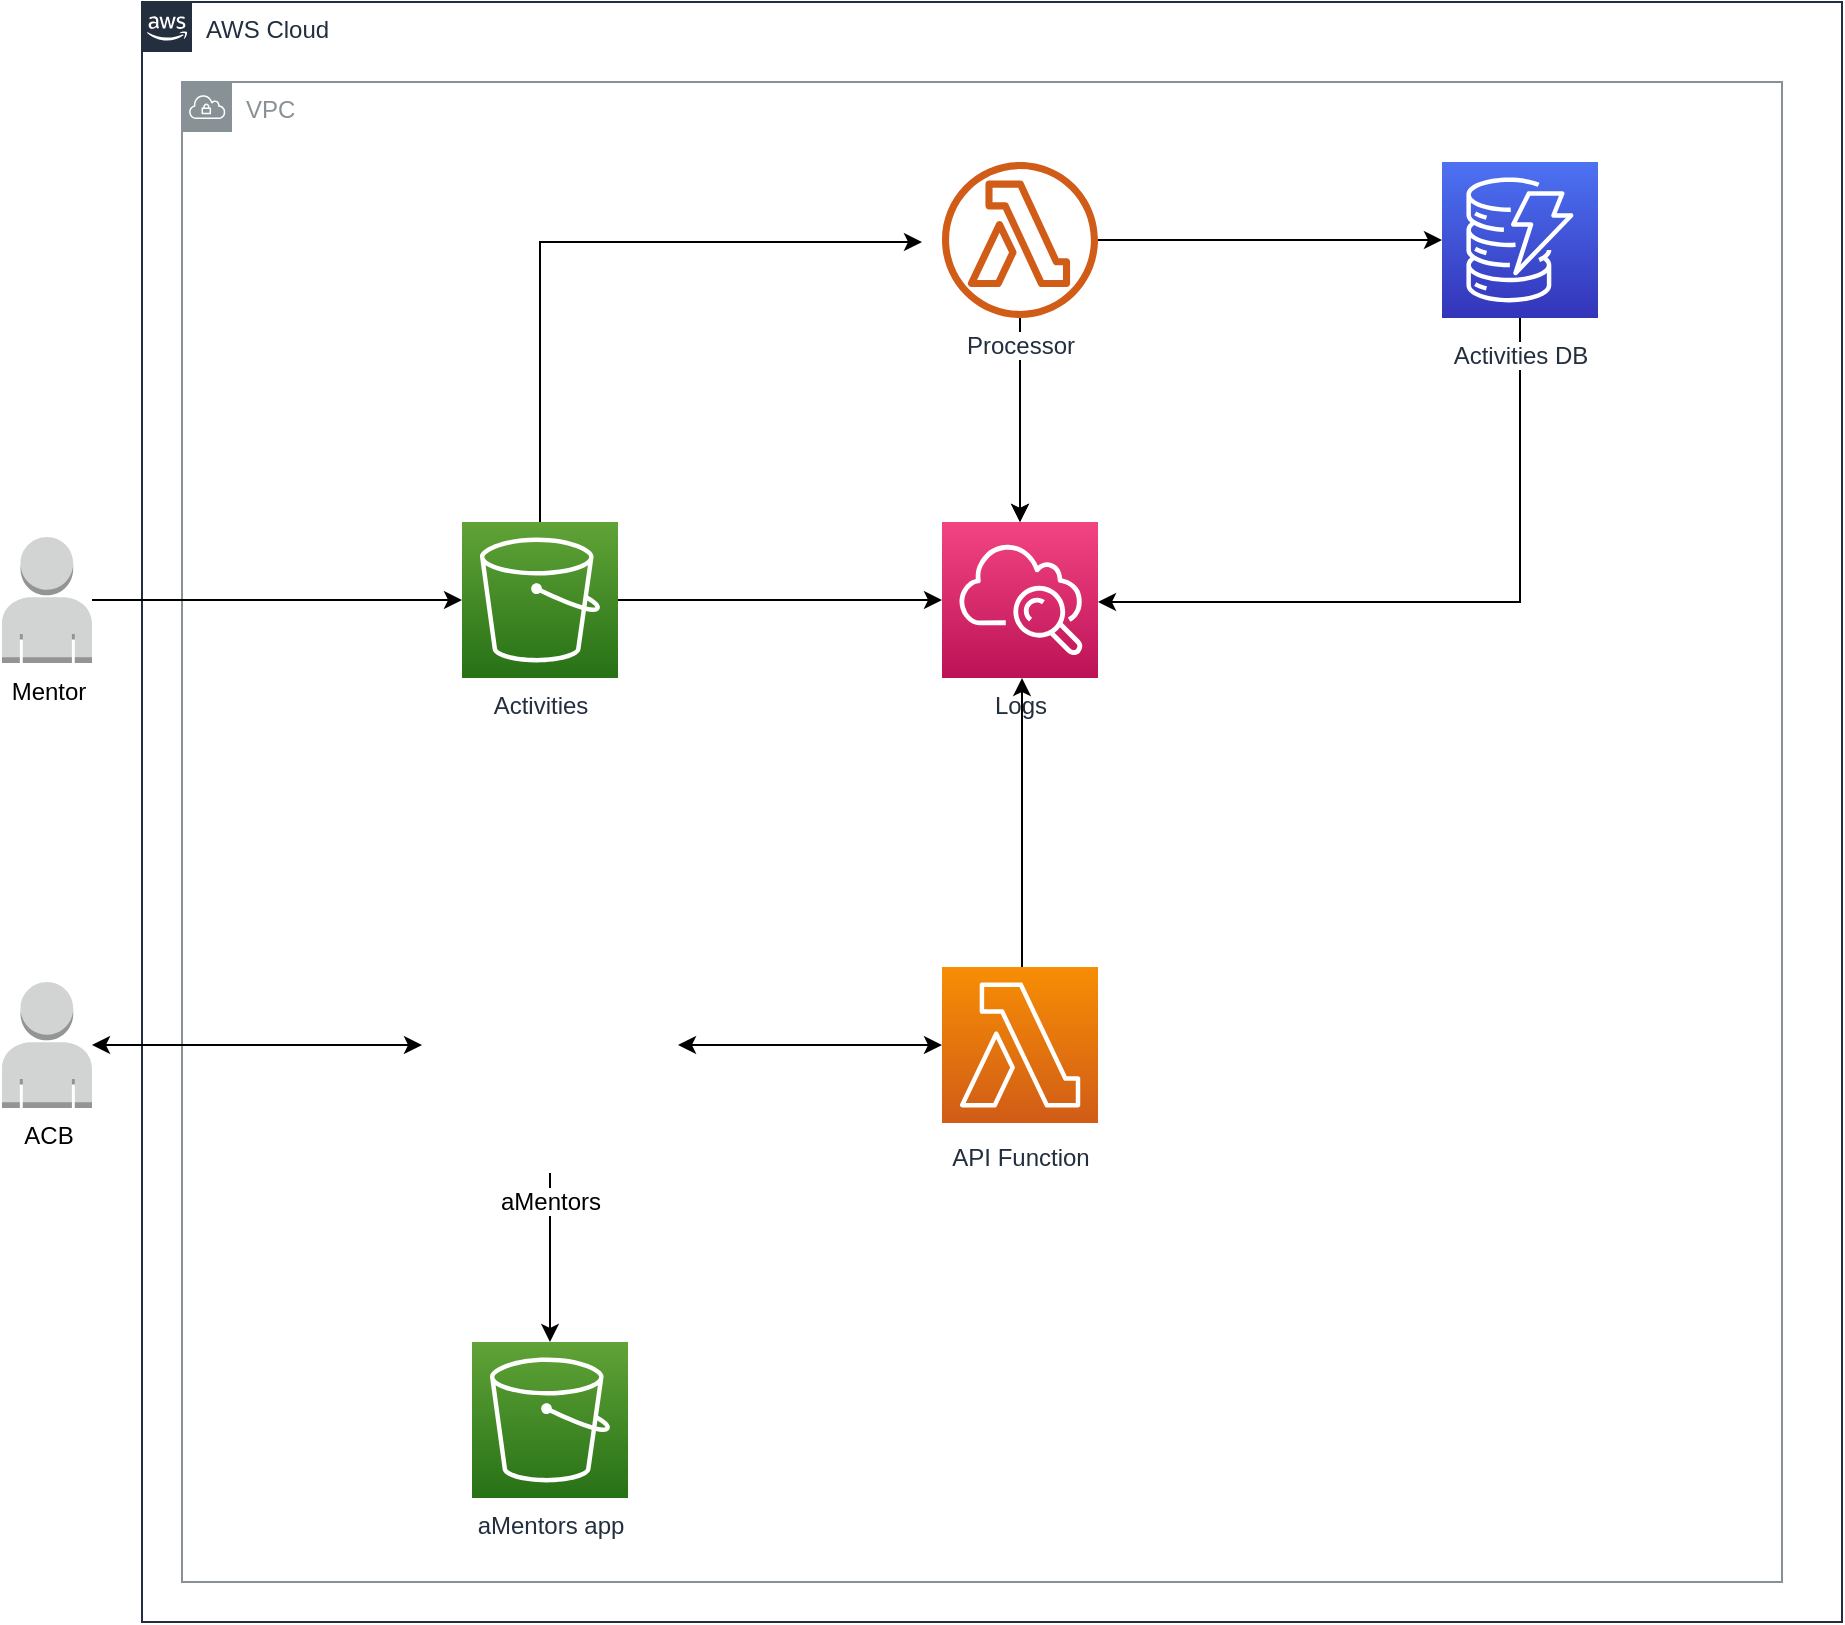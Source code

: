 <mxfile version="20.6.2" type="github">
  <diagram id="Ht1M8jgEwFfnCIfOTk4-" name="Page-1">
    <mxGraphModel dx="1422" dy="1589" grid="1" gridSize="10" guides="1" tooltips="1" connect="1" arrows="1" fold="1" page="1" pageScale="1" pageWidth="1169" pageHeight="827" math="0" shadow="0">
      <root>
        <mxCell id="0" />
        <mxCell id="1" parent="0" />
        <mxCell id="wQ1obBXAaNG1iILkcRS5-5" value="AWS Cloud" style="points=[[0,0],[0.25,0],[0.5,0],[0.75,0],[1,0],[1,0.25],[1,0.5],[1,0.75],[1,1],[0.75,1],[0.5,1],[0.25,1],[0,1],[0,0.75],[0,0.5],[0,0.25]];outlineConnect=0;gradientColor=none;html=1;whiteSpace=wrap;fontSize=12;fontStyle=0;container=1;pointerEvents=0;collapsible=0;recursiveResize=0;shape=mxgraph.aws4.group;grIcon=mxgraph.aws4.group_aws_cloud_alt;strokeColor=#232F3E;fillColor=none;verticalAlign=top;align=left;spacingLeft=30;fontColor=#232F3E;dashed=0;" vertex="1" parent="1">
          <mxGeometry x="160" y="-10" width="850" height="810" as="geometry" />
        </mxCell>
        <mxCell id="wQ1obBXAaNG1iILkcRS5-6" value="VPC" style="sketch=0;outlineConnect=0;gradientColor=none;html=1;whiteSpace=wrap;fontSize=12;fontStyle=0;shape=mxgraph.aws4.group;grIcon=mxgraph.aws4.group_vpc;strokeColor=#879196;fillColor=none;verticalAlign=top;align=left;spacingLeft=30;fontColor=#879196;dashed=0;" vertex="1" parent="wQ1obBXAaNG1iILkcRS5-5">
          <mxGeometry x="20" y="40" width="800" height="750" as="geometry" />
        </mxCell>
        <mxCell id="UEzPUAAOIrF-is8g5C7q-121" value="Logs" style="outlineConnect=0;fontColor=#232F3E;gradientColor=#F34482;gradientDirection=north;fillColor=#BC1356;strokeColor=#ffffff;dashed=0;verticalLabelPosition=bottom;verticalAlign=top;align=center;html=1;fontSize=12;fontStyle=0;aspect=fixed;shape=mxgraph.aws4.resourceIcon;resIcon=mxgraph.aws4.cloudwatch;labelBackgroundColor=#ffffff;" parent="wQ1obBXAaNG1iILkcRS5-5" vertex="1">
          <mxGeometry x="400.0" y="260" width="78" height="78" as="geometry" />
        </mxCell>
        <mxCell id="wQ1obBXAaNG1iILkcRS5-14" style="edgeStyle=orthogonalEdgeStyle;rounded=0;orthogonalLoop=1;jettySize=auto;html=1;" edge="1" parent="wQ1obBXAaNG1iILkcRS5-5" source="UEzPUAAOIrF-is8g5C7q-113" target="UEzPUAAOIrF-is8g5C7q-121">
          <mxGeometry relative="1" as="geometry">
            <Array as="points">
              <mxPoint x="440" y="410" />
              <mxPoint x="440" y="410" />
            </Array>
          </mxGeometry>
        </mxCell>
        <mxCell id="UEzPUAAOIrF-is8g5C7q-113" value="API Function" style="outlineConnect=0;fontColor=#232F3E;gradientColor=#F78E04;gradientDirection=north;fillColor=#D05C17;strokeColor=#ffffff;dashed=0;verticalLabelPosition=bottom;verticalAlign=top;align=center;html=1;fontSize=12;fontStyle=0;aspect=fixed;shape=mxgraph.aws4.resourceIcon;resIcon=mxgraph.aws4.lambda;labelBackgroundColor=#ffffff;spacingTop=3;" parent="wQ1obBXAaNG1iILkcRS5-5" vertex="1">
          <mxGeometry x="400" y="482.5" width="78" height="78" as="geometry" />
        </mxCell>
        <mxCell id="wQ1obBXAaNG1iILkcRS5-20" style="edgeStyle=orthogonalEdgeStyle;rounded=0;orthogonalLoop=1;jettySize=auto;html=1;startArrow=none;startFill=0;" edge="1" parent="wQ1obBXAaNG1iILkcRS5-5" source="wQ1obBXAaNG1iILkcRS5-17" target="wQ1obBXAaNG1iILkcRS5-19">
          <mxGeometry relative="1" as="geometry" />
        </mxCell>
        <mxCell id="wQ1obBXAaNG1iILkcRS5-23" style="edgeStyle=orthogonalEdgeStyle;rounded=0;orthogonalLoop=1;jettySize=auto;html=1;startArrow=classic;startFill=1;" edge="1" parent="wQ1obBXAaNG1iILkcRS5-5" source="wQ1obBXAaNG1iILkcRS5-17" target="UEzPUAAOIrF-is8g5C7q-113">
          <mxGeometry relative="1" as="geometry" />
        </mxCell>
        <mxCell id="wQ1obBXAaNG1iILkcRS5-17" value="aMentors" style="shape=image;html=1;verticalAlign=top;verticalLabelPosition=bottom;labelBackgroundColor=#ffffff;imageAspect=0;aspect=fixed;image=https://cdn1.iconfinder.com/data/icons/seo-and-web-development-6/32/Web_website_favorite_site_star-128.png" vertex="1" parent="wQ1obBXAaNG1iILkcRS5-5">
          <mxGeometry x="140" y="457.5" width="128" height="128" as="geometry" />
        </mxCell>
        <mxCell id="wQ1obBXAaNG1iILkcRS5-19" value="aMentors app" style="outlineConnect=0;fontColor=#232F3E;gradientColor=#60A337;gradientDirection=north;fillColor=#277116;strokeColor=#ffffff;dashed=0;verticalLabelPosition=bottom;verticalAlign=top;align=center;html=1;fontSize=12;fontStyle=0;aspect=fixed;shape=mxgraph.aws4.resourceIcon;resIcon=mxgraph.aws4.s3;labelBackgroundColor=#ffffff;" vertex="1" parent="wQ1obBXAaNG1iILkcRS5-5">
          <mxGeometry x="165.0" y="670" width="78" height="78" as="geometry" />
        </mxCell>
        <mxCell id="wQ1obBXAaNG1iILkcRS5-4" style="edgeStyle=orthogonalEdgeStyle;rounded=0;orthogonalLoop=1;jettySize=auto;html=1;" edge="1" parent="1" source="UEzPUAAOIrF-is8g5C7q-115" target="UEzPUAAOIrF-is8g5C7q-119">
          <mxGeometry relative="1" as="geometry" />
        </mxCell>
        <mxCell id="wQ1obBXAaNG1iILkcRS5-7" style="edgeStyle=orthogonalEdgeStyle;rounded=0;orthogonalLoop=1;jettySize=auto;html=1;" edge="1" parent="1" source="UEzPUAAOIrF-is8g5C7q-115" target="UEzPUAAOIrF-is8g5C7q-121">
          <mxGeometry relative="1" as="geometry" />
        </mxCell>
        <mxCell id="wQ1obBXAaNG1iILkcRS5-21" value="" style="edgeStyle=orthogonalEdgeStyle;rounded=0;orthogonalLoop=1;jettySize=auto;html=1;startArrow=none;startFill=0;" edge="1" parent="1" source="UEzPUAAOIrF-is8g5C7q-115" target="UEzPUAAOIrF-is8g5C7q-121">
          <mxGeometry relative="1" as="geometry" />
        </mxCell>
        <mxCell id="UEzPUAAOIrF-is8g5C7q-115" value="Processor" style="outlineConnect=0;fontColor=#232F3E;gradientColor=none;fillColor=#D05C17;strokeColor=none;dashed=0;verticalLabelPosition=bottom;verticalAlign=top;align=center;html=1;fontSize=12;fontStyle=0;aspect=fixed;pointerEvents=1;shape=mxgraph.aws4.lambda_function;labelBackgroundColor=#ffffff;" parent="1" vertex="1">
          <mxGeometry x="560" y="70" width="78" height="78" as="geometry" />
        </mxCell>
        <mxCell id="wQ1obBXAaNG1iILkcRS5-3" style="edgeStyle=orthogonalEdgeStyle;rounded=0;orthogonalLoop=1;jettySize=auto;html=1;" edge="1" parent="1" source="UEzPUAAOIrF-is8g5C7q-116">
          <mxGeometry relative="1" as="geometry">
            <mxPoint x="550" y="110" as="targetPoint" />
            <Array as="points">
              <mxPoint x="359" y="110" />
            </Array>
          </mxGeometry>
        </mxCell>
        <mxCell id="wQ1obBXAaNG1iILkcRS5-24" style="edgeStyle=orthogonalEdgeStyle;rounded=0;orthogonalLoop=1;jettySize=auto;html=1;startArrow=none;startFill=0;" edge="1" parent="1" source="UEzPUAAOIrF-is8g5C7q-116" target="UEzPUAAOIrF-is8g5C7q-121">
          <mxGeometry relative="1" as="geometry" />
        </mxCell>
        <mxCell id="UEzPUAAOIrF-is8g5C7q-116" value="Activities" style="outlineConnect=0;fontColor=#232F3E;gradientColor=#60A337;gradientDirection=north;fillColor=#277116;strokeColor=#ffffff;dashed=0;verticalLabelPosition=bottom;verticalAlign=top;align=center;html=1;fontSize=12;fontStyle=0;aspect=fixed;shape=mxgraph.aws4.resourceIcon;resIcon=mxgraph.aws4.s3;labelBackgroundColor=#ffffff;" parent="1" vertex="1">
          <mxGeometry x="320.0" y="250" width="78" height="78" as="geometry" />
        </mxCell>
        <mxCell id="wQ1obBXAaNG1iILkcRS5-12" style="edgeStyle=orthogonalEdgeStyle;rounded=0;orthogonalLoop=1;jettySize=auto;html=1;" edge="1" parent="1" source="UEzPUAAOIrF-is8g5C7q-119" target="UEzPUAAOIrF-is8g5C7q-121">
          <mxGeometry relative="1" as="geometry">
            <Array as="points">
              <mxPoint x="849" y="290" />
            </Array>
          </mxGeometry>
        </mxCell>
        <mxCell id="UEzPUAAOIrF-is8g5C7q-119" value="Activities DB" style="outlineConnect=0;fontColor=#232F3E;gradientColor=#4D72F3;gradientDirection=north;fillColor=#3334B9;strokeColor=#ffffff;dashed=0;verticalLabelPosition=bottom;verticalAlign=top;align=center;html=1;fontSize=12;fontStyle=0;aspect=fixed;shape=mxgraph.aws4.resourceIcon;resIcon=mxgraph.aws4.dynamodb;labelBackgroundColor=#ffffff;spacingTop=5;" parent="1" vertex="1">
          <mxGeometry x="810.0" y="70" width="78" height="78" as="geometry" />
        </mxCell>
        <mxCell id="wQ1obBXAaNG1iILkcRS5-2" style="edgeStyle=orthogonalEdgeStyle;rounded=0;orthogonalLoop=1;jettySize=auto;html=1;" edge="1" parent="1" source="wQ1obBXAaNG1iILkcRS5-1" target="UEzPUAAOIrF-is8g5C7q-116">
          <mxGeometry relative="1" as="geometry" />
        </mxCell>
        <mxCell id="wQ1obBXAaNG1iILkcRS5-1" value="Mentor" style="outlineConnect=0;dashed=0;verticalLabelPosition=bottom;verticalAlign=top;align=center;html=1;shape=mxgraph.aws3.user;fillColor=#D2D3D3;gradientColor=none;" vertex="1" parent="1">
          <mxGeometry x="90" y="257.5" width="45" height="63" as="geometry" />
        </mxCell>
        <mxCell id="wQ1obBXAaNG1iILkcRS5-18" style="edgeStyle=orthogonalEdgeStyle;rounded=0;orthogonalLoop=1;jettySize=auto;html=1;startArrow=classic;startFill=1;" edge="1" parent="1" source="wQ1obBXAaNG1iILkcRS5-16" target="wQ1obBXAaNG1iILkcRS5-17">
          <mxGeometry relative="1" as="geometry" />
        </mxCell>
        <mxCell id="wQ1obBXAaNG1iILkcRS5-16" value="ACB" style="outlineConnect=0;dashed=0;verticalLabelPosition=bottom;verticalAlign=top;align=center;html=1;shape=mxgraph.aws3.user;fillColor=#D2D3D3;gradientColor=none;" vertex="1" parent="1">
          <mxGeometry x="90" y="480" width="45" height="63" as="geometry" />
        </mxCell>
      </root>
    </mxGraphModel>
  </diagram>
</mxfile>
